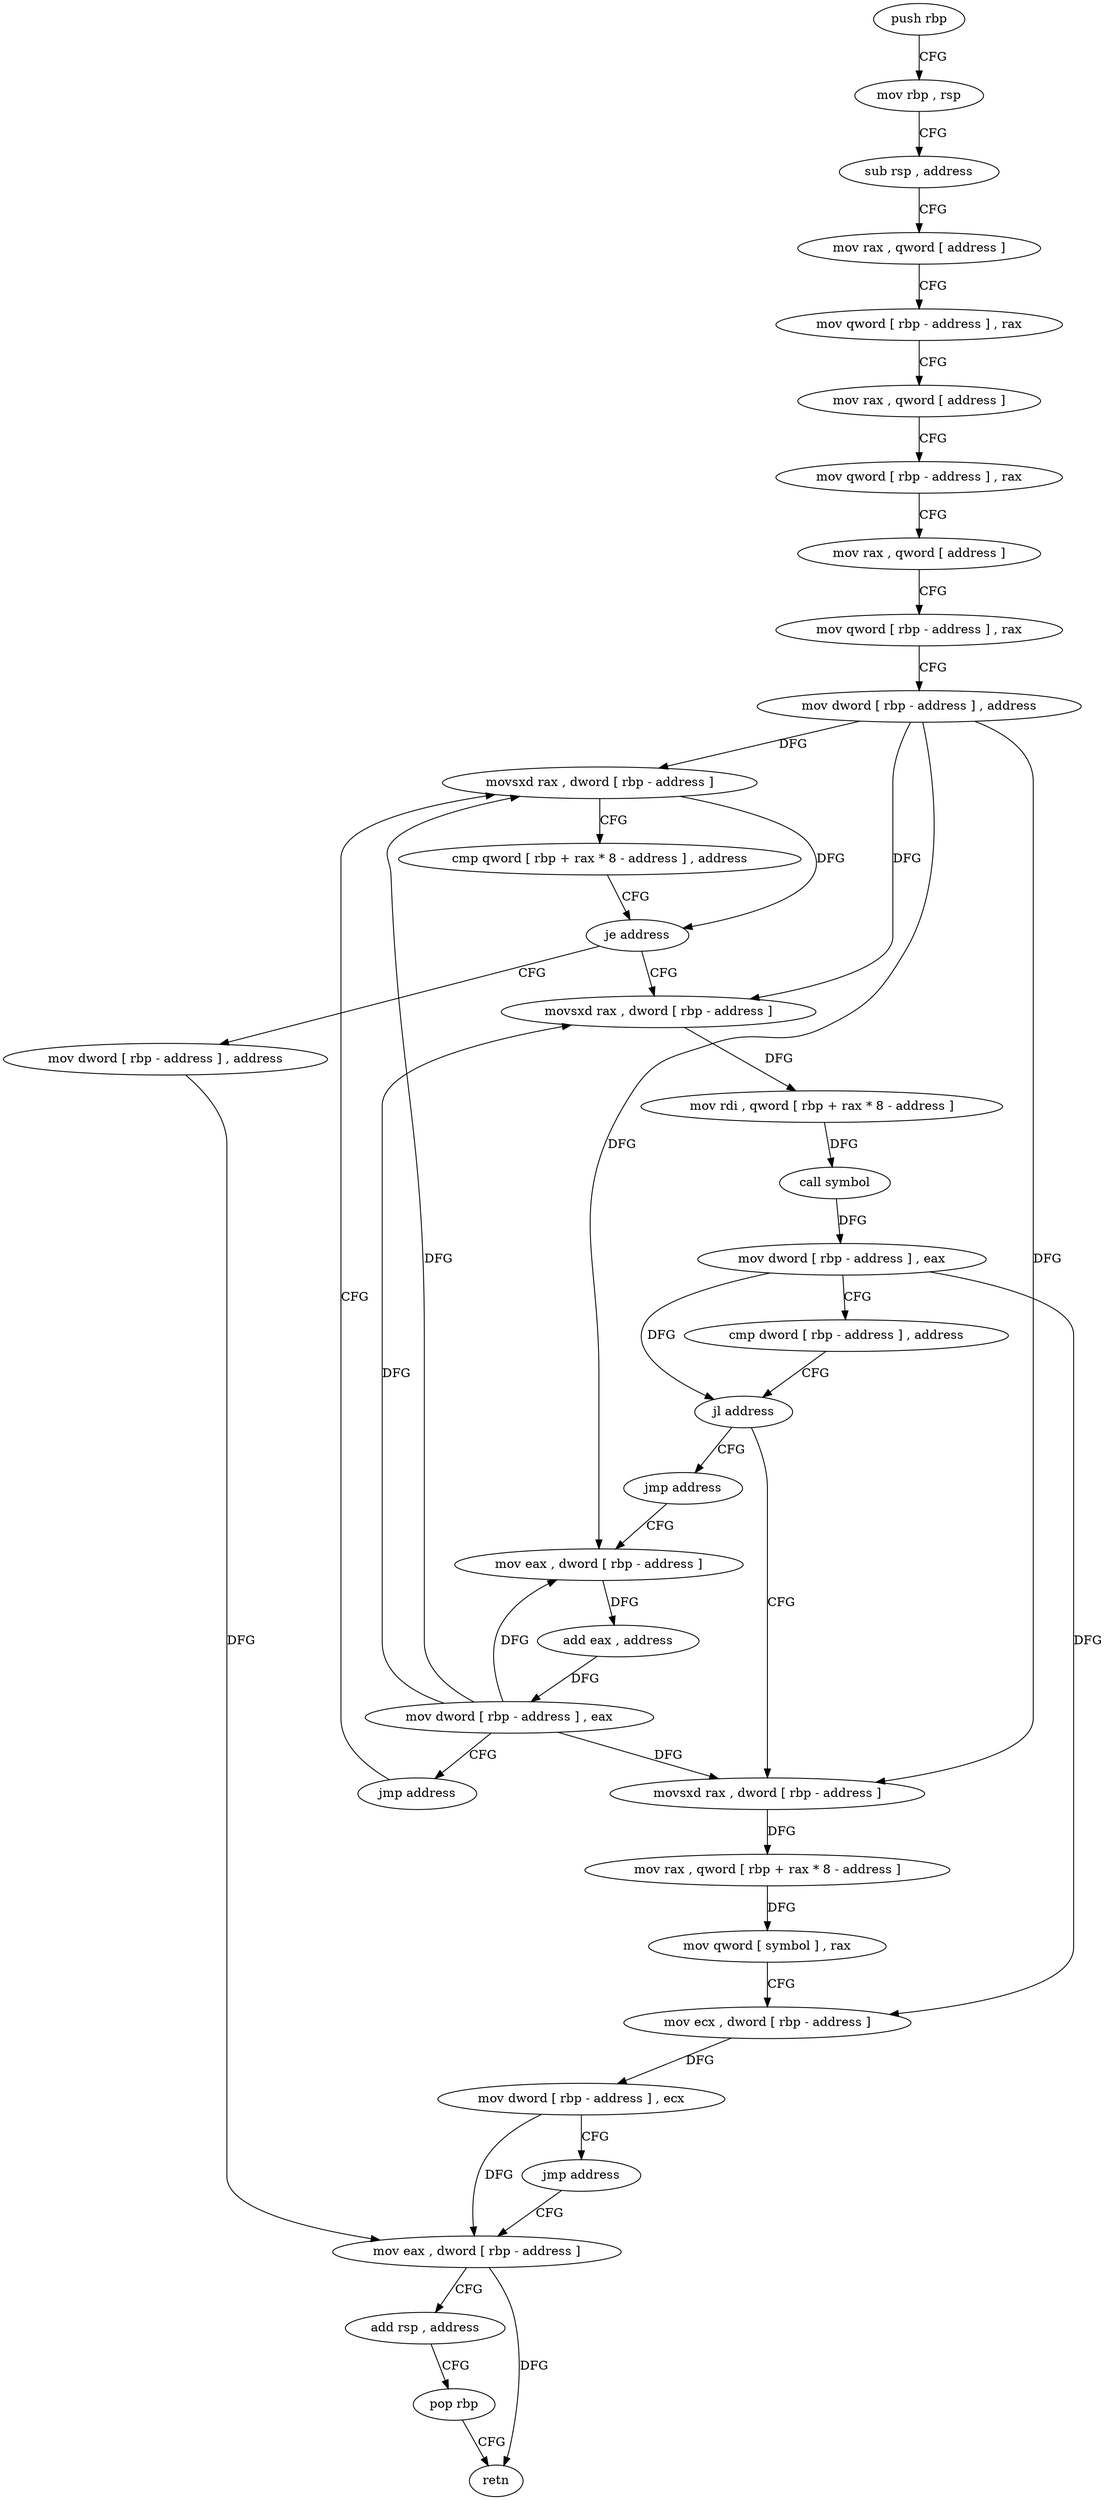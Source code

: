 digraph "func" {
"4203600" [label = "push rbp" ]
"4203601" [label = "mov rbp , rsp" ]
"4203604" [label = "sub rsp , address" ]
"4203608" [label = "mov rax , qword [ address ]" ]
"4203616" [label = "mov qword [ rbp - address ] , rax" ]
"4203620" [label = "mov rax , qword [ address ]" ]
"4203628" [label = "mov qword [ rbp - address ] , rax" ]
"4203632" [label = "mov rax , qword [ address ]" ]
"4203640" [label = "mov qword [ rbp - address ] , rax" ]
"4203644" [label = "mov dword [ rbp - address ] , address" ]
"4203651" [label = "movsxd rax , dword [ rbp - address ]" ]
"4203741" [label = "mov dword [ rbp - address ] , address" ]
"4203748" [label = "mov eax , dword [ rbp - address ]" ]
"4203667" [label = "movsxd rax , dword [ rbp - address ]" ]
"4203671" [label = "mov rdi , qword [ rbp + rax * 8 - address ]" ]
"4203676" [label = "call symbol" ]
"4203681" [label = "mov dword [ rbp - address ] , eax" ]
"4203684" [label = "cmp dword [ rbp - address ] , address" ]
"4203688" [label = "jl address" ]
"4203722" [label = "jmp address" ]
"4203694" [label = "movsxd rax , dword [ rbp - address ]" ]
"4203727" [label = "mov eax , dword [ rbp - address ]" ]
"4203698" [label = "mov rax , qword [ rbp + rax * 8 - address ]" ]
"4203703" [label = "mov qword [ symbol ] , rax" ]
"4203711" [label = "mov ecx , dword [ rbp - address ]" ]
"4203714" [label = "mov dword [ rbp - address ] , ecx" ]
"4203717" [label = "jmp address" ]
"4203730" [label = "add eax , address" ]
"4203733" [label = "mov dword [ rbp - address ] , eax" ]
"4203736" [label = "jmp address" ]
"4203751" [label = "add rsp , address" ]
"4203755" [label = "pop rbp" ]
"4203756" [label = "retn" ]
"4203655" [label = "cmp qword [ rbp + rax * 8 - address ] , address" ]
"4203661" [label = "je address" ]
"4203600" -> "4203601" [ label = "CFG" ]
"4203601" -> "4203604" [ label = "CFG" ]
"4203604" -> "4203608" [ label = "CFG" ]
"4203608" -> "4203616" [ label = "CFG" ]
"4203616" -> "4203620" [ label = "CFG" ]
"4203620" -> "4203628" [ label = "CFG" ]
"4203628" -> "4203632" [ label = "CFG" ]
"4203632" -> "4203640" [ label = "CFG" ]
"4203640" -> "4203644" [ label = "CFG" ]
"4203644" -> "4203651" [ label = "DFG" ]
"4203644" -> "4203667" [ label = "DFG" ]
"4203644" -> "4203694" [ label = "DFG" ]
"4203644" -> "4203727" [ label = "DFG" ]
"4203651" -> "4203655" [ label = "CFG" ]
"4203651" -> "4203661" [ label = "DFG" ]
"4203741" -> "4203748" [ label = "DFG" ]
"4203748" -> "4203751" [ label = "CFG" ]
"4203748" -> "4203756" [ label = "DFG" ]
"4203667" -> "4203671" [ label = "DFG" ]
"4203671" -> "4203676" [ label = "DFG" ]
"4203676" -> "4203681" [ label = "DFG" ]
"4203681" -> "4203684" [ label = "CFG" ]
"4203681" -> "4203688" [ label = "DFG" ]
"4203681" -> "4203711" [ label = "DFG" ]
"4203684" -> "4203688" [ label = "CFG" ]
"4203688" -> "4203722" [ label = "CFG" ]
"4203688" -> "4203694" [ label = "CFG" ]
"4203722" -> "4203727" [ label = "CFG" ]
"4203694" -> "4203698" [ label = "DFG" ]
"4203727" -> "4203730" [ label = "DFG" ]
"4203698" -> "4203703" [ label = "DFG" ]
"4203703" -> "4203711" [ label = "CFG" ]
"4203711" -> "4203714" [ label = "DFG" ]
"4203714" -> "4203717" [ label = "CFG" ]
"4203714" -> "4203748" [ label = "DFG" ]
"4203717" -> "4203748" [ label = "CFG" ]
"4203730" -> "4203733" [ label = "DFG" ]
"4203733" -> "4203736" [ label = "CFG" ]
"4203733" -> "4203651" [ label = "DFG" ]
"4203733" -> "4203667" [ label = "DFG" ]
"4203733" -> "4203694" [ label = "DFG" ]
"4203733" -> "4203727" [ label = "DFG" ]
"4203736" -> "4203651" [ label = "CFG" ]
"4203751" -> "4203755" [ label = "CFG" ]
"4203755" -> "4203756" [ label = "CFG" ]
"4203655" -> "4203661" [ label = "CFG" ]
"4203661" -> "4203741" [ label = "CFG" ]
"4203661" -> "4203667" [ label = "CFG" ]
}
